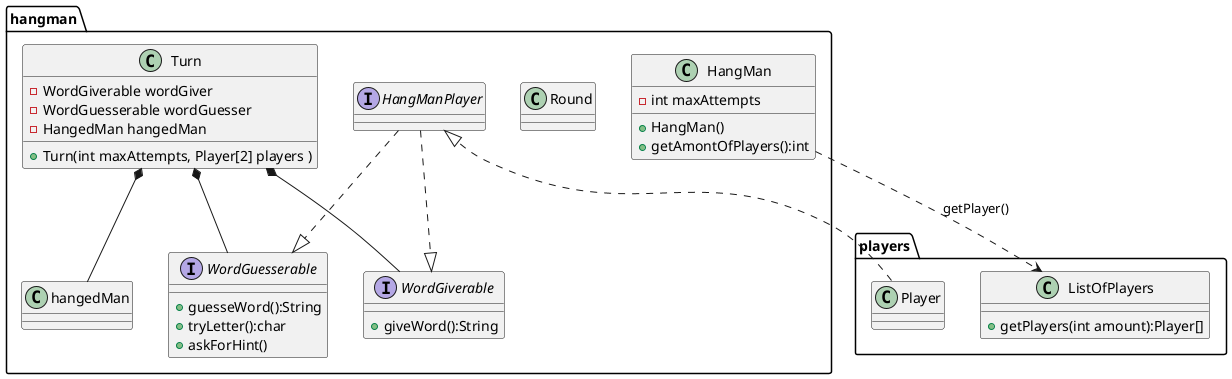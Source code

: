 @startuml classdiagramHangman

package hangman{
    class HangMan{
        +HangMan()
        +getAmontOfPlayers():int
        -int maxAttempts
    }

    class Round{

    }

    class Turn{
        -WordGiverable wordGiver
        -WordGuesserable wordGuesser
        -HangedMan hangedMan
        +Turn(int maxAttempts, Player[2] players )
        
    }


    interface HangManPlayer{
    }

    interface WordGiverable{
        +giveWord():String
    }

    interface WordGuesserable{
        +guesseWord():String
        +tryLetter():char
        +askForHint()
    }

    HangManPlayer ..|> WordGiverable
    HangManPlayer ..|> WordGuesserable

    Turn *-- WordGiverable
    Turn *-- WordGuesserable
    Turn *-- hangedMan

}

package players{
    class ListOfPlayers{
        +getPlayers(int amount):Player[]
    }

    class Player{
    }
}

HangMan ..> ListOfPlayers:getPlayer()
Player ..|> HangManPlayer

@enduml